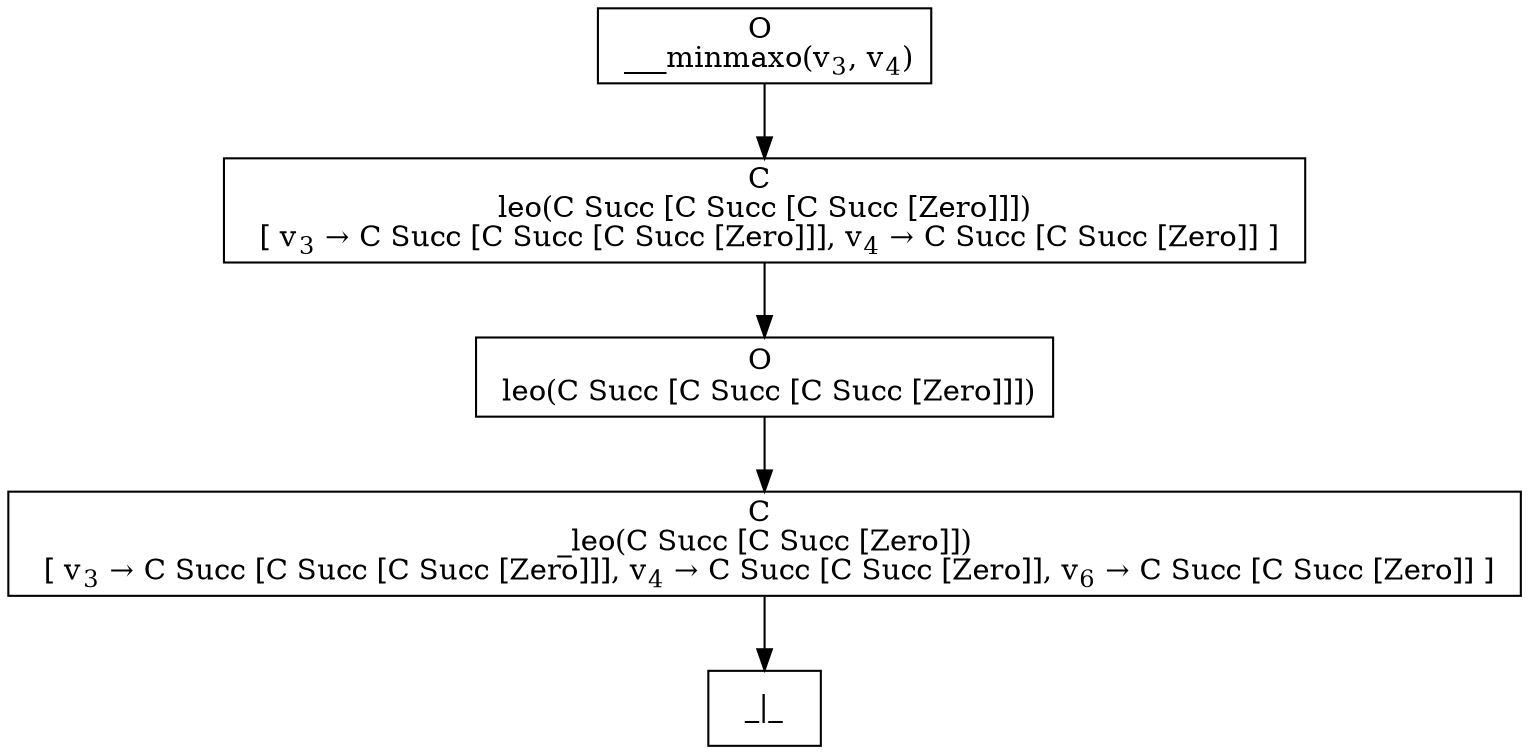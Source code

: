 digraph {
    graph [rankdir=TB
          ,bgcolor=transparent];
    node [shape=box
         ,fillcolor=white
         ,style=filled];
    0 [label=<O <BR/> ___minmaxo(v<SUB>3</SUB>, v<SUB>4</SUB>)>];
    1 [label=<C <BR/> leo(C Succ [C Succ [C Succ [Zero]]]) <BR/>  [ v<SUB>3</SUB> &rarr; C Succ [C Succ [C Succ [Zero]]], v<SUB>4</SUB> &rarr; C Succ [C Succ [Zero]] ] >];
    2 [label=<O <BR/> leo(C Succ [C Succ [C Succ [Zero]]])>];
    3 [label=<C <BR/> _leo(C Succ [C Succ [Zero]]) <BR/>  [ v<SUB>3</SUB> &rarr; C Succ [C Succ [C Succ [Zero]]], v<SUB>4</SUB> &rarr; C Succ [C Succ [Zero]], v<SUB>6</SUB> &rarr; C Succ [C Succ [Zero]] ] >];
    4 [label=<_|_>];
    0 -> 1 [label=""];
    1 -> 2 [label=""];
    2 -> 3 [label=""];
    3 -> 4 [label=""];
}
